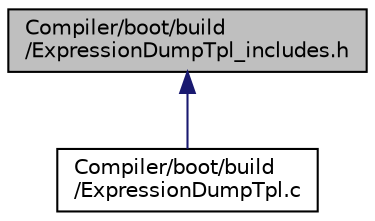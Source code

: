 digraph "Compiler/boot/build/ExpressionDumpTpl_includes.h"
{
  edge [fontname="Helvetica",fontsize="10",labelfontname="Helvetica",labelfontsize="10"];
  node [fontname="Helvetica",fontsize="10",shape=record];
  Node17 [label="Compiler/boot/build\l/ExpressionDumpTpl_includes.h",height=0.2,width=0.4,color="black", fillcolor="grey75", style="filled", fontcolor="black"];
  Node17 -> Node18 [dir="back",color="midnightblue",fontsize="10",style="solid",fontname="Helvetica"];
  Node18 [label="Compiler/boot/build\l/ExpressionDumpTpl.c",height=0.2,width=0.4,color="black", fillcolor="white", style="filled",URL="$d3/d40/_expression_dump_tpl_8c.html"];
}
